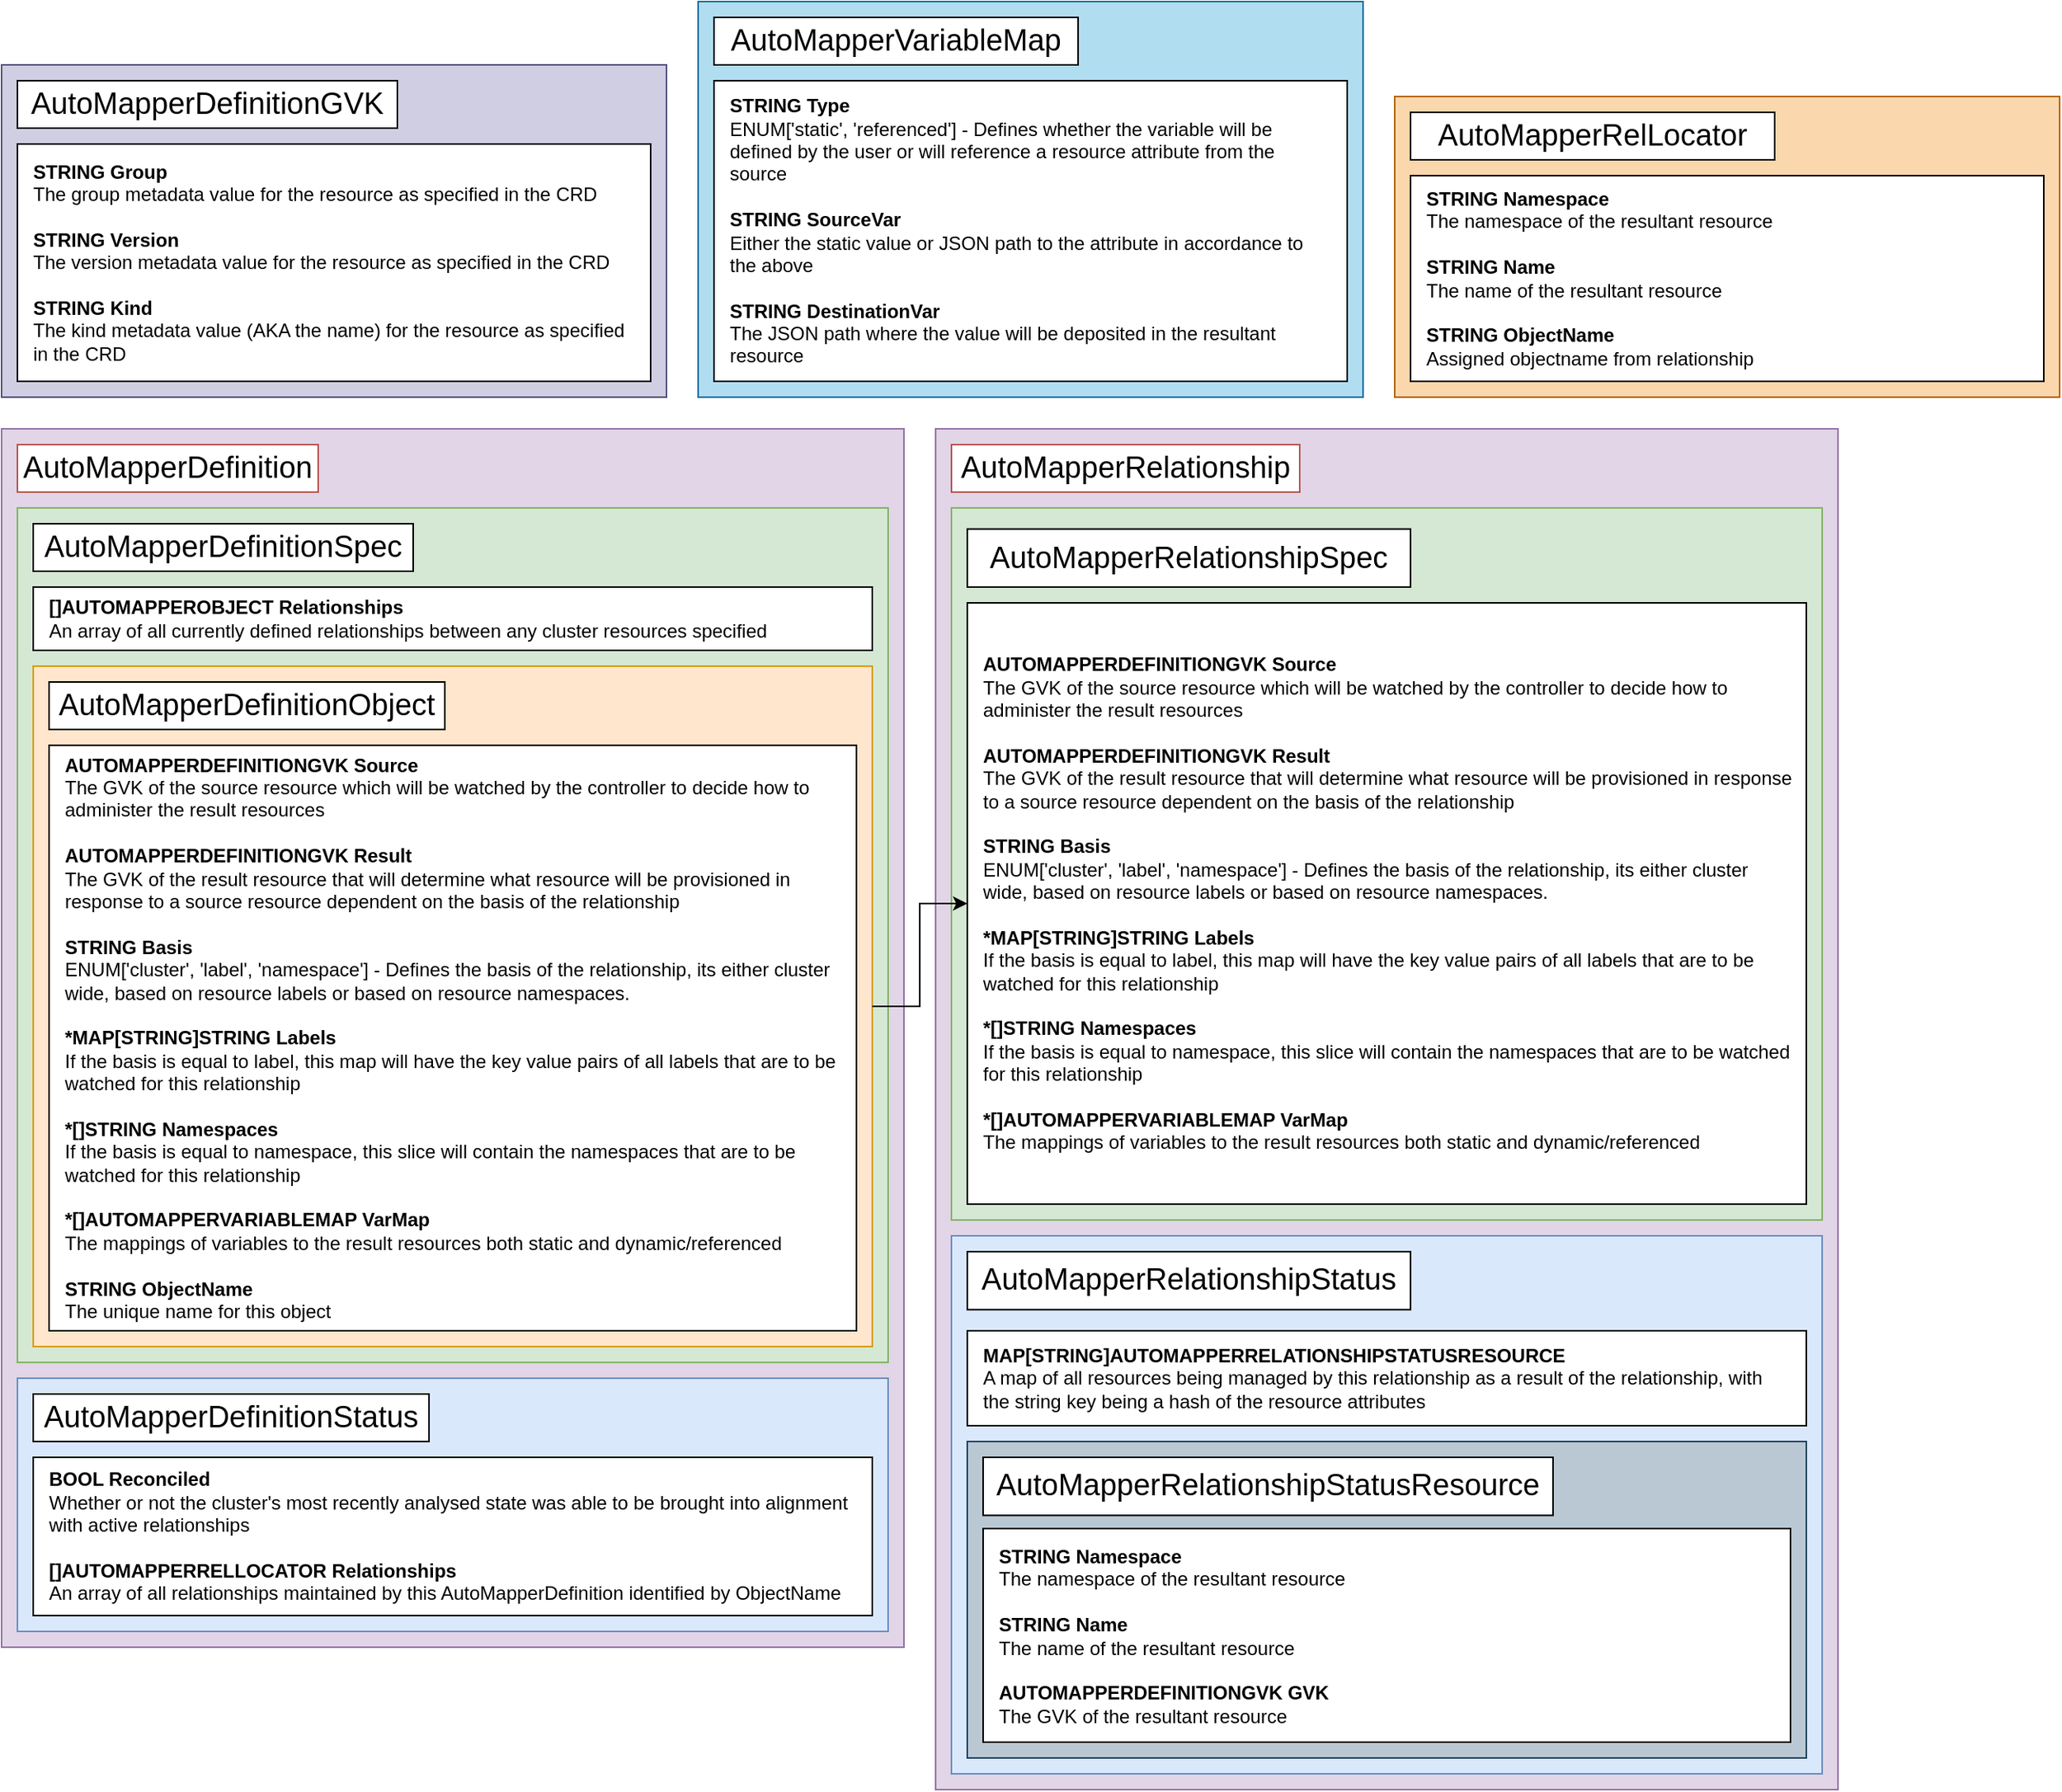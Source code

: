 <mxfile version="27.1.3">
  <diagram name="Page-1" id="Jz4XdLGCITrNXH1o6GpN">
    <mxGraphModel dx="1380" dy="2415" grid="1" gridSize="10" guides="1" tooltips="1" connect="1" arrows="1" fold="1" page="1" pageScale="1" pageWidth="850" pageHeight="1100" math="0" shadow="0">
      <root>
        <mxCell id="0" />
        <mxCell id="1" parent="0" />
        <mxCell id="gCLuCJBF7J6JRoPqPi5N-2" value="" style="rounded=0;whiteSpace=wrap;html=1;fillColor=#e1d5e7;strokeColor=#9673a6;" vertex="1" parent="1">
          <mxGeometry x="50" y="130" width="570" height="770" as="geometry" />
        </mxCell>
        <mxCell id="gCLuCJBF7J6JRoPqPi5N-3" value="AutoMapperDefinition" style="text;html=1;align=center;verticalAlign=middle;whiteSpace=wrap;rounded=0;fontSize=19;fillColor=default;strokeColor=#b85450;" vertex="1" parent="1">
          <mxGeometry x="60" y="140" width="190" height="30" as="geometry" />
        </mxCell>
        <mxCell id="gCLuCJBF7J6JRoPqPi5N-4" value="" style="rounded=0;whiteSpace=wrap;html=1;fillColor=#d5e8d4;strokeColor=#82b366;" vertex="1" parent="1">
          <mxGeometry x="60" y="180" width="550" height="540" as="geometry" />
        </mxCell>
        <mxCell id="gCLuCJBF7J6JRoPqPi5N-5" value="AutoMapperDefinitionSpec" style="text;html=1;align=center;verticalAlign=middle;whiteSpace=wrap;rounded=0;fontSize=19;fillColor=default;gradientColor=none;strokeColor=default;" vertex="1" parent="1">
          <mxGeometry x="70" y="190" width="240" height="30" as="geometry" />
        </mxCell>
        <mxCell id="gCLuCJBF7J6JRoPqPi5N-11" value="" style="group" vertex="1" connectable="0" parent="1">
          <mxGeometry x="60" y="730" width="550" height="160" as="geometry" />
        </mxCell>
        <mxCell id="gCLuCJBF7J6JRoPqPi5N-6" value="" style="rounded=0;whiteSpace=wrap;html=1;fillColor=#dae8fc;strokeColor=#6c8ebf;movable=1;resizable=1;rotatable=1;deletable=1;editable=1;locked=0;connectable=1;" vertex="1" parent="gCLuCJBF7J6JRoPqPi5N-11">
          <mxGeometry width="550" height="160" as="geometry" />
        </mxCell>
        <mxCell id="gCLuCJBF7J6JRoPqPi5N-8" value="&lt;div&gt;&lt;b&gt;BOOL Reconciled&lt;/b&gt;&lt;/div&gt;&lt;div&gt;Whether or not the cluster&#39;s most recently analysed state was able to be brought into alignment with active relationships&lt;/div&gt;&lt;div&gt;&lt;br&gt;&lt;/div&gt;&lt;div&gt;&lt;b&gt;[]AUTOMAPPERRELLOCATOR Relationships&lt;/b&gt;&lt;/div&gt;&lt;div&gt;An array of all relationships maintained by this AutoMapperDefinition identified by ObjectName&lt;/div&gt;" style="rounded=0;whiteSpace=wrap;html=1;align=left;spacing=10;movable=1;resizable=1;rotatable=1;deletable=1;editable=1;locked=0;connectable=1;" vertex="1" parent="gCLuCJBF7J6JRoPqPi5N-11">
          <mxGeometry x="10" y="50" width="530" height="100" as="geometry" />
        </mxCell>
        <mxCell id="gCLuCJBF7J6JRoPqPi5N-7" value="&lt;div&gt;AutoMapperDefinitionStatus&lt;/div&gt;" style="text;html=1;align=center;verticalAlign=middle;whiteSpace=wrap;rounded=0;fontSize=19;fillColor=default;strokeColor=default;movable=1;resizable=1;rotatable=1;deletable=1;editable=1;locked=0;connectable=1;" vertex="1" parent="gCLuCJBF7J6JRoPqPi5N-11">
          <mxGeometry x="10" y="10" width="250" height="30" as="geometry" />
        </mxCell>
        <mxCell id="gCLuCJBF7J6JRoPqPi5N-12" value="" style="group" vertex="1" connectable="0" parent="1">
          <mxGeometry x="70" y="280" width="540" height="510" as="geometry" />
        </mxCell>
        <mxCell id="gCLuCJBF7J6JRoPqPi5N-9" value="" style="rounded=0;whiteSpace=wrap;html=1;fillColor=#ffe6cc;strokeColor=#d79b00;movable=1;resizable=1;rotatable=1;deletable=1;editable=1;locked=0;connectable=1;" vertex="1" parent="gCLuCJBF7J6JRoPqPi5N-12">
          <mxGeometry width="530" height="430" as="geometry" />
        </mxCell>
        <mxCell id="gCLuCJBF7J6JRoPqPi5N-16" value="AutoMapperDefinitionObject" style="text;html=1;align=center;verticalAlign=middle;whiteSpace=wrap;rounded=0;fontSize=19;fillColor=default;gradientColor=none;strokeColor=default;movable=1;resizable=1;rotatable=1;deletable=1;editable=1;locked=0;connectable=1;" vertex="1" parent="gCLuCJBF7J6JRoPqPi5N-12">
          <mxGeometry x="10" y="10" width="250" height="30" as="geometry" />
        </mxCell>
        <mxCell id="gCLuCJBF7J6JRoPqPi5N-20" value="&lt;div&gt;&lt;b&gt;AUTOMAPPERDEFINITIONGVK Source&lt;/b&gt;&lt;/div&gt;&lt;div&gt;The GVK of the source resource which will be watched by the controller to decide how to administer the result resources&lt;/div&gt;&lt;div&gt;&lt;br&gt;&lt;/div&gt;&lt;div&gt;&lt;b&gt;AUTOMAPPERDEFINITIONGVK Result&lt;/b&gt;&lt;/div&gt;&lt;div&gt;The GVK of the result resource that will determine what resource will be provisioned in response to a source resource dependent on the basis of the relationship&lt;/div&gt;&lt;div&gt;&lt;br&gt;&lt;/div&gt;&lt;div&gt;&lt;b&gt;STRING Basis&lt;/b&gt;&lt;/div&gt;&lt;div&gt;ENUM[&#39;cluster&#39;, &#39;label&#39;, &#39;namespace&#39;] - Defines the basis of the relationship, its either cluster wide, based on resource labels or based on resource namespaces.&lt;/div&gt;&lt;div&gt;&lt;br&gt;&lt;/div&gt;&lt;div&gt;&lt;b&gt;*MAP[STRING]STRING Labels&lt;/b&gt;&lt;/div&gt;&lt;div&gt;If the basis is equal to label, this map will have the key value pairs of all labels that are to be watched for this relationship&lt;/div&gt;&lt;div&gt;&lt;br&gt;&lt;/div&gt;&lt;div&gt;&lt;b&gt;*[]STRING Namespaces&lt;/b&gt;&lt;/div&gt;&lt;div&gt;If the basis is equal to namespace, this slice will contain the namespaces that are to be watched for this relationship&lt;/div&gt;&lt;div&gt;&lt;br&gt;&lt;/div&gt;&lt;div&gt;&lt;b&gt;*[]AUTOMAPPERVARIABLEMAP VarMap&lt;/b&gt;&lt;/div&gt;&lt;div&gt;The mappings of variables to the result resources both static and dynamic/referenced&lt;/div&gt;&lt;div&gt;&lt;br&gt;&lt;/div&gt;&lt;div&gt;&lt;b&gt;STRING ObjectName&lt;/b&gt;&lt;/div&gt;&lt;div&gt;The unique name for this object&lt;/div&gt;" style="rounded=0;whiteSpace=wrap;html=1;align=left;spacing=10;movable=1;resizable=1;rotatable=1;deletable=1;editable=1;locked=0;connectable=1;" vertex="1" parent="gCLuCJBF7J6JRoPqPi5N-12">
          <mxGeometry x="10" y="50" width="510" height="370" as="geometry" />
        </mxCell>
        <mxCell id="gCLuCJBF7J6JRoPqPi5N-13" value="&lt;div&gt;&lt;b&gt;[]AUTOMAPPEROBJECT Relationships&lt;/b&gt;&lt;/div&gt;An array of all currently defined relationships between any cluster resources specified" style="rounded=0;whiteSpace=wrap;html=1;align=left;spacing=10;movable=1;resizable=1;rotatable=1;deletable=1;editable=1;locked=0;connectable=1;" vertex="1" parent="1">
          <mxGeometry x="70" y="230" width="530" height="40" as="geometry" />
        </mxCell>
        <mxCell id="gCLuCJBF7J6JRoPqPi5N-19" value="" style="group" vertex="1" connectable="0" parent="1">
          <mxGeometry x="50" y="-100" width="420" height="210" as="geometry" />
        </mxCell>
        <mxCell id="gCLuCJBF7J6JRoPqPi5N-15" value="" style="rounded=0;whiteSpace=wrap;html=1;fillColor=#d0cee2;strokeColor=#56517e;" vertex="1" parent="gCLuCJBF7J6JRoPqPi5N-19">
          <mxGeometry width="420" height="210" as="geometry" />
        </mxCell>
        <mxCell id="gCLuCJBF7J6JRoPqPi5N-17" value="AutoMapperDefinitionGVK" style="text;html=1;align=center;verticalAlign=middle;whiteSpace=wrap;rounded=0;fontSize=19;fillColor=default;gradientColor=none;strokeColor=default;movable=1;resizable=1;rotatable=1;deletable=1;editable=1;locked=0;connectable=1;" vertex="1" parent="gCLuCJBF7J6JRoPqPi5N-19">
          <mxGeometry x="10" y="10" width="240" height="30" as="geometry" />
        </mxCell>
        <mxCell id="gCLuCJBF7J6JRoPqPi5N-18" value="&lt;div&gt;&lt;b&gt;STRING Group&lt;/b&gt;&lt;/div&gt;&lt;div&gt;The group metadata value for the resource as specified in the CRD&lt;/div&gt;&lt;div&gt;&lt;br&gt;&lt;/div&gt;&lt;div&gt;&lt;b&gt;STRING Version&lt;/b&gt;&lt;/div&gt;&lt;div&gt;The version metadata value for the resource as specified in the CRD&lt;/div&gt;&lt;div&gt;&lt;br&gt;&lt;/div&gt;&lt;div&gt;&lt;b&gt;STRING Kind&lt;/b&gt;&lt;/div&gt;&lt;div&gt;The kind metadata value (AKA the name) for the resource as specified in the CRD&lt;/div&gt;" style="rounded=0;whiteSpace=wrap;html=1;align=left;spacing=10;movable=1;resizable=1;rotatable=1;deletable=1;editable=1;locked=0;connectable=1;" vertex="1" parent="gCLuCJBF7J6JRoPqPi5N-19">
          <mxGeometry x="10" y="50" width="400" height="150" as="geometry" />
        </mxCell>
        <mxCell id="gCLuCJBF7J6JRoPqPi5N-25" value="" style="group" vertex="1" connectable="0" parent="1">
          <mxGeometry x="490" y="-140" width="420" height="250" as="geometry" />
        </mxCell>
        <mxCell id="gCLuCJBF7J6JRoPqPi5N-22" value="" style="rounded=0;whiteSpace=wrap;html=1;fillColor=#b1ddf0;strokeColor=#10739e;" vertex="1" parent="gCLuCJBF7J6JRoPqPi5N-25">
          <mxGeometry width="420" height="250" as="geometry" />
        </mxCell>
        <mxCell id="gCLuCJBF7J6JRoPqPi5N-23" value="AutoMapperVariableMap" style="text;html=1;align=center;verticalAlign=middle;whiteSpace=wrap;rounded=0;fontSize=19;fillColor=default;gradientColor=none;strokeColor=default;movable=1;resizable=1;rotatable=1;deletable=1;editable=1;locked=0;connectable=1;" vertex="1" parent="gCLuCJBF7J6JRoPqPi5N-25">
          <mxGeometry x="10" y="10" width="230" height="30" as="geometry" />
        </mxCell>
        <mxCell id="gCLuCJBF7J6JRoPqPi5N-24" value="&lt;div&gt;&lt;b&gt;STRING Type&lt;/b&gt;&lt;/div&gt;&lt;div&gt;ENUM[&#39;static&#39;, &#39;referenced&#39;] - Defines whether the variable will be defined by the user or will reference a resource attribute from the source&lt;/div&gt;&lt;div&gt;&lt;br&gt;&lt;/div&gt;&lt;div&gt;&lt;b&gt;STRING SourceVar&lt;/b&gt;&lt;/div&gt;&lt;div&gt;Either the static value or JSON path to the attribute in accordance to the above&lt;/div&gt;&lt;div&gt;&lt;br&gt;&lt;/div&gt;&lt;div&gt;&lt;b&gt;STRING DestinationVar&lt;/b&gt;&lt;/div&gt;&lt;div&gt;The JSON path where the value will be deposited in the resultant resource&lt;/div&gt;" style="rounded=0;whiteSpace=wrap;html=1;align=left;spacing=10;movable=1;resizable=1;rotatable=1;deletable=1;editable=1;locked=0;connectable=1;" vertex="1" parent="gCLuCJBF7J6JRoPqPi5N-25">
          <mxGeometry x="10" y="50" width="400" height="190" as="geometry" />
        </mxCell>
        <mxCell id="gCLuCJBF7J6JRoPqPi5N-26" value="" style="rounded=0;whiteSpace=wrap;html=1;fillColor=#e1d5e7;strokeColor=#9673a6;" vertex="1" parent="1">
          <mxGeometry x="640" y="130" width="570" height="860" as="geometry" />
        </mxCell>
        <mxCell id="gCLuCJBF7J6JRoPqPi5N-28" value="AutoMapperRelationship" style="text;html=1;align=center;verticalAlign=middle;whiteSpace=wrap;rounded=0;fontSize=19;fillColor=default;strokeColor=#b85450;" vertex="1" parent="1">
          <mxGeometry x="650" y="140" width="220" height="30" as="geometry" />
        </mxCell>
        <mxCell id="gCLuCJBF7J6JRoPqPi5N-31" value="" style="rounded=0;whiteSpace=wrap;html=1;fillColor=#d5e8d4;strokeColor=#82b366;" vertex="1" parent="1">
          <mxGeometry x="650" y="180" width="550" height="450" as="geometry" />
        </mxCell>
        <mxCell id="gCLuCJBF7J6JRoPqPi5N-39" value="&lt;div&gt;&lt;b&gt;AUTOMAPPERDEFINITIONGVK Source&lt;/b&gt;&lt;/div&gt;&lt;div&gt;The GVK of the source resource which will be watched by the controller to decide how to administer the result resources&lt;/div&gt;&lt;div&gt;&lt;br&gt;&lt;/div&gt;&lt;div&gt;&lt;b&gt;AUTOMAPPERDEFINITIONGVK Result&lt;/b&gt;&lt;/div&gt;&lt;div&gt;The GVK of the result resource that will determine what resource will be provisioned in response to a source resource dependent on the basis of the relationship&lt;/div&gt;&lt;div&gt;&lt;br&gt;&lt;/div&gt;&lt;div&gt;&lt;b&gt;STRING Basis&lt;/b&gt;&lt;/div&gt;&lt;div&gt;ENUM[&#39;cluster&#39;, &#39;label&#39;, &#39;namespace&#39;] - Defines the basis of the relationship, its either cluster wide, based on resource labels or based on resource namespaces.&lt;/div&gt;&lt;div&gt;&lt;br&gt;&lt;/div&gt;&lt;div&gt;&lt;b&gt;*MAP[STRING]STRING Labels&lt;/b&gt;&lt;/div&gt;&lt;div&gt;If the basis is equal to label, this map will have the key value pairs of all labels that are to be watched for this relationship&lt;/div&gt;&lt;div&gt;&lt;br&gt;&lt;/div&gt;&lt;div&gt;&lt;b&gt;*[]STRING Namespaces&lt;/b&gt;&lt;/div&gt;&lt;div&gt;If the basis is equal to namespace, this slice will contain the namespaces that are to be watched for this relationship&lt;/div&gt;&lt;div&gt;&lt;br&gt;&lt;/div&gt;&lt;div&gt;&lt;b&gt;*[]AUTOMAPPERVARIABLEMAP VarMap&lt;/b&gt;&lt;/div&gt;&lt;div&gt;The mappings of variables to the result resources both static and dynamic/referenced&lt;/div&gt;" style="rounded=0;whiteSpace=wrap;html=1;align=left;spacing=10;movable=1;resizable=1;rotatable=1;deletable=1;editable=1;locked=0;connectable=1;" vertex="1" parent="1">
          <mxGeometry x="660" y="240" width="530" height="380" as="geometry" />
        </mxCell>
        <mxCell id="gCLuCJBF7J6JRoPqPi5N-41" value="" style="group" vertex="1" connectable="0" parent="1">
          <mxGeometry x="650" y="640" width="550" height="340" as="geometry" />
        </mxCell>
        <mxCell id="gCLuCJBF7J6JRoPqPi5N-33" value="" style="rounded=0;whiteSpace=wrap;html=1;fillColor=#dae8fc;strokeColor=#6c8ebf;movable=1;resizable=1;rotatable=1;deletable=1;editable=1;locked=0;connectable=1;" vertex="1" parent="gCLuCJBF7J6JRoPqPi5N-41">
          <mxGeometry width="550" height="340" as="geometry" />
        </mxCell>
        <mxCell id="gCLuCJBF7J6JRoPqPi5N-40" value="" style="group" vertex="1" connectable="0" parent="gCLuCJBF7J6JRoPqPi5N-41">
          <mxGeometry x="10" y="10" width="530" height="320" as="geometry" />
        </mxCell>
        <mxCell id="gCLuCJBF7J6JRoPqPi5N-34" value="&lt;div&gt;&lt;b&gt;MAP[STRING]AUTOMAPPERRELATIONSHIPSTATUSRESOURCE&lt;/b&gt;&lt;/div&gt;&lt;div&gt;A map of all resources being managed by this relationship as a result of the relationship, with the string key being a hash of the resource attributes&lt;/div&gt;" style="rounded=0;whiteSpace=wrap;html=1;align=left;spacing=10;movable=1;resizable=1;rotatable=1;deletable=1;editable=1;locked=0;connectable=1;" vertex="1" parent="gCLuCJBF7J6JRoPqPi5N-40">
          <mxGeometry y="50" width="530" height="60" as="geometry" />
        </mxCell>
        <mxCell id="gCLuCJBF7J6JRoPqPi5N-35" value="&lt;div&gt;AutoMapperRelationshipStatus&lt;/div&gt;" style="text;html=1;align=center;verticalAlign=middle;whiteSpace=wrap;rounded=0;fontSize=19;fillColor=default;strokeColor=default;movable=1;resizable=1;rotatable=1;deletable=1;editable=1;locked=0;connectable=1;" vertex="1" parent="gCLuCJBF7J6JRoPqPi5N-40">
          <mxGeometry width="280" height="36.67" as="geometry" />
        </mxCell>
        <mxCell id="gCLuCJBF7J6JRoPqPi5N-36" value="" style="rounded=0;whiteSpace=wrap;html=1;fillColor=#bac8d3;strokeColor=#23445d;" vertex="1" parent="gCLuCJBF7J6JRoPqPi5N-40">
          <mxGeometry y="120" width="530" height="200" as="geometry" />
        </mxCell>
        <mxCell id="gCLuCJBF7J6JRoPqPi5N-37" value="AutoMapperRelationshipStatusResource" style="text;html=1;align=center;verticalAlign=middle;whiteSpace=wrap;rounded=0;fontSize=19;fillColor=default;strokeColor=default;movable=1;resizable=1;rotatable=1;deletable=1;editable=1;locked=0;connectable=1;" vertex="1" parent="gCLuCJBF7J6JRoPqPi5N-40">
          <mxGeometry x="10" y="130" width="360" height="36.67" as="geometry" />
        </mxCell>
        <mxCell id="gCLuCJBF7J6JRoPqPi5N-38" value="&lt;div&gt;&lt;b&gt;STRING Namespace&lt;/b&gt;&lt;/div&gt;&lt;div&gt;The namespace of the resultant resource&amp;nbsp;&lt;/div&gt;&lt;div&gt;&lt;br&gt;&lt;/div&gt;&lt;div&gt;&lt;b&gt;STRING Name&lt;/b&gt;&lt;/div&gt;&lt;div&gt;The name of the resultant resource&lt;/div&gt;&lt;div&gt;&lt;br&gt;&lt;/div&gt;&lt;div&gt;&lt;b&gt;AUTOMAPPERDEFINITIONGVK GVK&lt;/b&gt;&lt;/div&gt;&lt;div&gt;The GVK of the resultant resource&lt;/div&gt;" style="rounded=0;whiteSpace=wrap;html=1;align=left;spacing=10;movable=1;resizable=1;rotatable=1;deletable=1;editable=1;locked=0;connectable=1;" vertex="1" parent="gCLuCJBF7J6JRoPqPi5N-40">
          <mxGeometry x="10" y="175" width="510" height="135" as="geometry" />
        </mxCell>
        <mxCell id="gCLuCJBF7J6JRoPqPi5N-42" value="&lt;div&gt;AutoMapperRelationshipSpec&lt;/div&gt;" style="text;html=1;align=center;verticalAlign=middle;whiteSpace=wrap;rounded=0;fontSize=19;fillColor=default;strokeColor=default;movable=1;resizable=1;rotatable=1;deletable=1;editable=1;locked=0;connectable=1;" vertex="1" parent="1">
          <mxGeometry x="660" y="193.33" width="280" height="36.67" as="geometry" />
        </mxCell>
        <mxCell id="gCLuCJBF7J6JRoPqPi5N-43" style="edgeStyle=orthogonalEdgeStyle;rounded=0;orthogonalLoop=1;jettySize=auto;html=1;" edge="1" parent="1" source="gCLuCJBF7J6JRoPqPi5N-9" target="gCLuCJBF7J6JRoPqPi5N-39">
          <mxGeometry relative="1" as="geometry" />
        </mxCell>
        <mxCell id="gCLuCJBF7J6JRoPqPi5N-44" value="" style="group" vertex="1" connectable="0" parent="1">
          <mxGeometry x="930" y="-120" width="420" height="250" as="geometry" />
        </mxCell>
        <mxCell id="gCLuCJBF7J6JRoPqPi5N-45" value="" style="rounded=0;whiteSpace=wrap;html=1;fillColor=#fad7ac;strokeColor=#b46504;" vertex="1" parent="gCLuCJBF7J6JRoPqPi5N-44">
          <mxGeometry y="40" width="420" height="190" as="geometry" />
        </mxCell>
        <mxCell id="gCLuCJBF7J6JRoPqPi5N-46" value="AutoMapperRelLocator" style="text;html=1;align=center;verticalAlign=middle;whiteSpace=wrap;rounded=0;fontSize=19;fillColor=default;gradientColor=none;strokeColor=default;movable=1;resizable=1;rotatable=1;deletable=1;editable=1;locked=0;connectable=1;" vertex="1" parent="gCLuCJBF7J6JRoPqPi5N-44">
          <mxGeometry x="10" y="50" width="230" height="30" as="geometry" />
        </mxCell>
        <mxCell id="gCLuCJBF7J6JRoPqPi5N-47" value="&lt;div&gt;&lt;b&gt;STRING Namespace&lt;/b&gt;&lt;/div&gt;&lt;div&gt;The namespace of the resultant resource&amp;nbsp;&lt;/div&gt;&lt;div&gt;&lt;br&gt;&lt;/div&gt;&lt;div&gt;&lt;b&gt;STRING Name&lt;/b&gt;&lt;/div&gt;&lt;div&gt;The name of the resultant resource&lt;/div&gt;&lt;div&gt;&lt;br&gt;&lt;/div&gt;&lt;div&gt;&lt;b&gt;STRING ObjectName&lt;/b&gt;&lt;/div&gt;&lt;div&gt;Assigned objectname from relationship&lt;/div&gt;" style="rounded=0;whiteSpace=wrap;html=1;align=left;spacing=10;movable=1;resizable=1;rotatable=1;deletable=1;editable=1;locked=0;connectable=1;" vertex="1" parent="gCLuCJBF7J6JRoPqPi5N-44">
          <mxGeometry x="10" y="90" width="400" height="130" as="geometry" />
        </mxCell>
      </root>
    </mxGraphModel>
  </diagram>
</mxfile>
